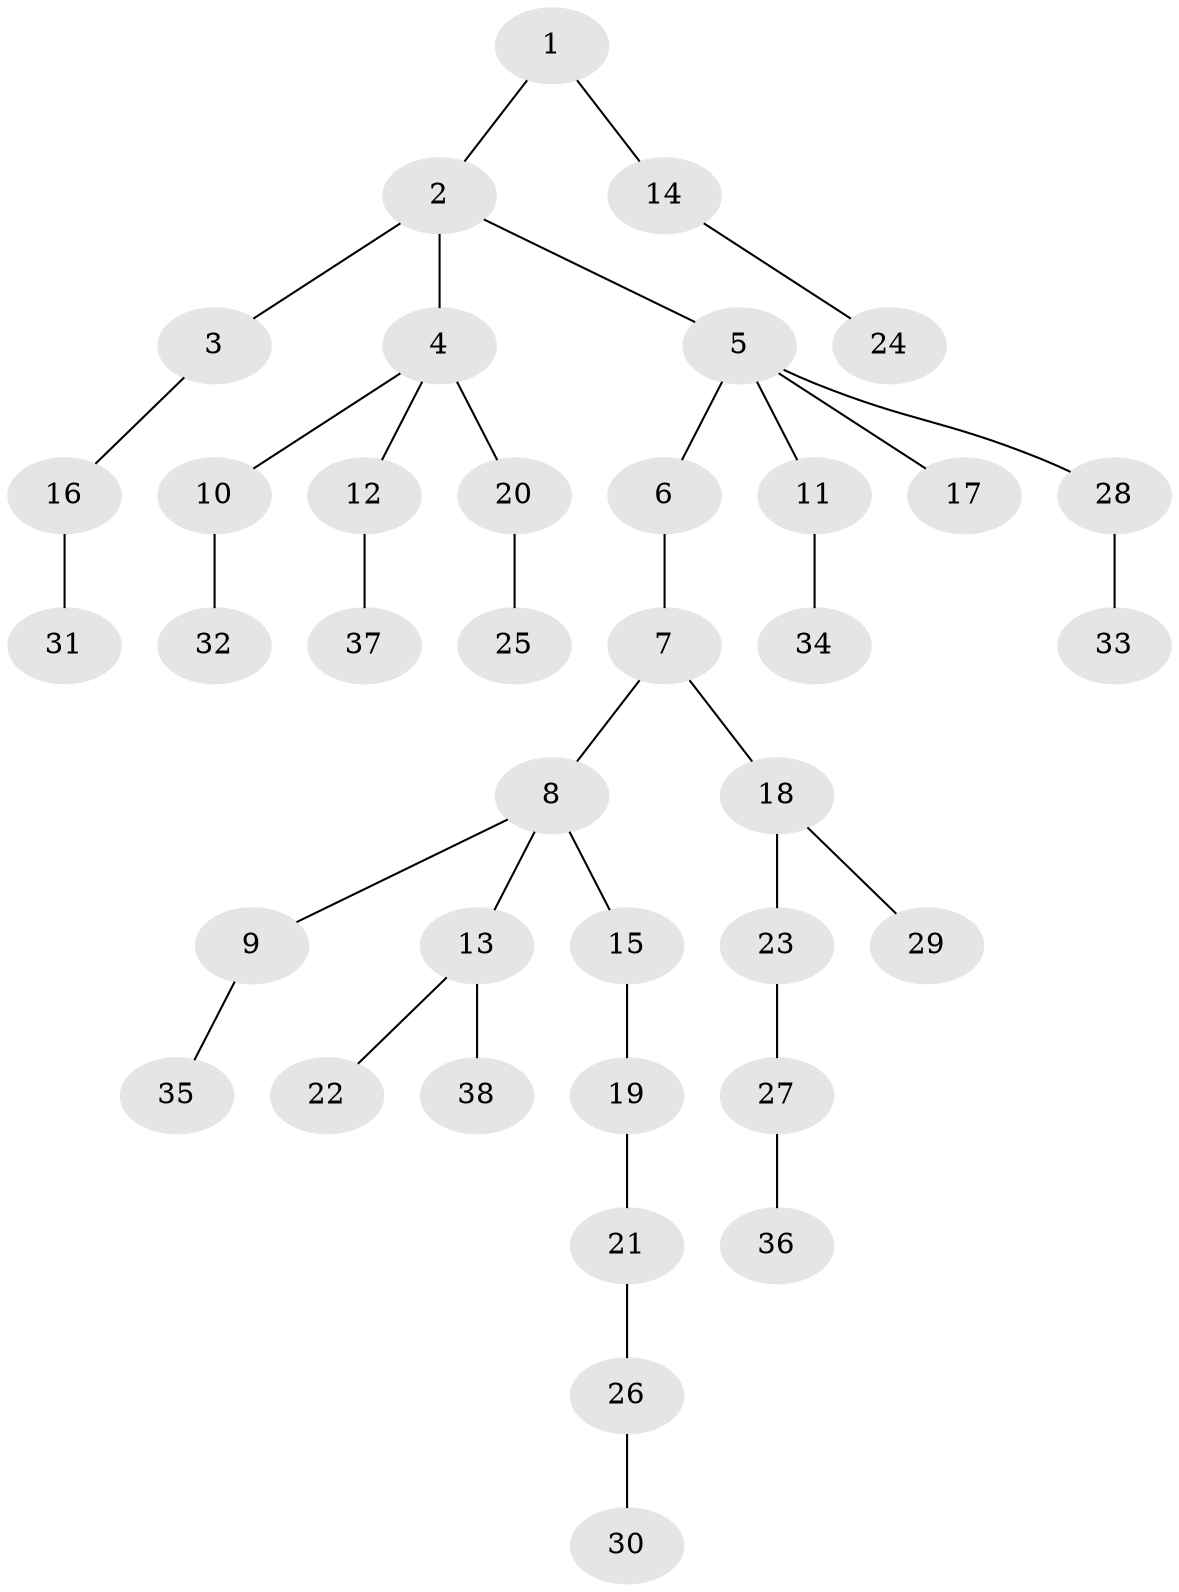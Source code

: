 // original degree distribution, {3: 0.15789473684210525, 4: 0.05263157894736842, 2: 0.21052631578947367, 6: 0.02631578947368421, 1: 0.5131578947368421, 5: 0.039473684210526314}
// Generated by graph-tools (version 1.1) at 2025/37/03/09/25 02:37:08]
// undirected, 38 vertices, 37 edges
graph export_dot {
graph [start="1"]
  node [color=gray90,style=filled];
  1;
  2;
  3;
  4;
  5;
  6;
  7;
  8;
  9;
  10;
  11;
  12;
  13;
  14;
  15;
  16;
  17;
  18;
  19;
  20;
  21;
  22;
  23;
  24;
  25;
  26;
  27;
  28;
  29;
  30;
  31;
  32;
  33;
  34;
  35;
  36;
  37;
  38;
  1 -- 2 [weight=1.0];
  1 -- 14 [weight=1.0];
  2 -- 3 [weight=1.0];
  2 -- 4 [weight=2.0];
  2 -- 5 [weight=1.0];
  3 -- 16 [weight=1.0];
  4 -- 10 [weight=1.0];
  4 -- 12 [weight=1.0];
  4 -- 20 [weight=1.0];
  5 -- 6 [weight=1.0];
  5 -- 11 [weight=1.0];
  5 -- 17 [weight=1.0];
  5 -- 28 [weight=1.0];
  6 -- 7 [weight=1.0];
  7 -- 8 [weight=1.0];
  7 -- 18 [weight=1.0];
  8 -- 9 [weight=1.0];
  8 -- 13 [weight=1.0];
  8 -- 15 [weight=1.0];
  9 -- 35 [weight=1.0];
  10 -- 32 [weight=1.0];
  11 -- 34 [weight=1.0];
  12 -- 37 [weight=1.0];
  13 -- 22 [weight=1.0];
  13 -- 38 [weight=1.0];
  14 -- 24 [weight=1.0];
  15 -- 19 [weight=1.0];
  16 -- 31 [weight=1.0];
  18 -- 23 [weight=1.0];
  18 -- 29 [weight=1.0];
  19 -- 21 [weight=1.0];
  20 -- 25 [weight=1.0];
  21 -- 26 [weight=1.0];
  23 -- 27 [weight=1.0];
  26 -- 30 [weight=1.0];
  27 -- 36 [weight=1.0];
  28 -- 33 [weight=1.0];
}
